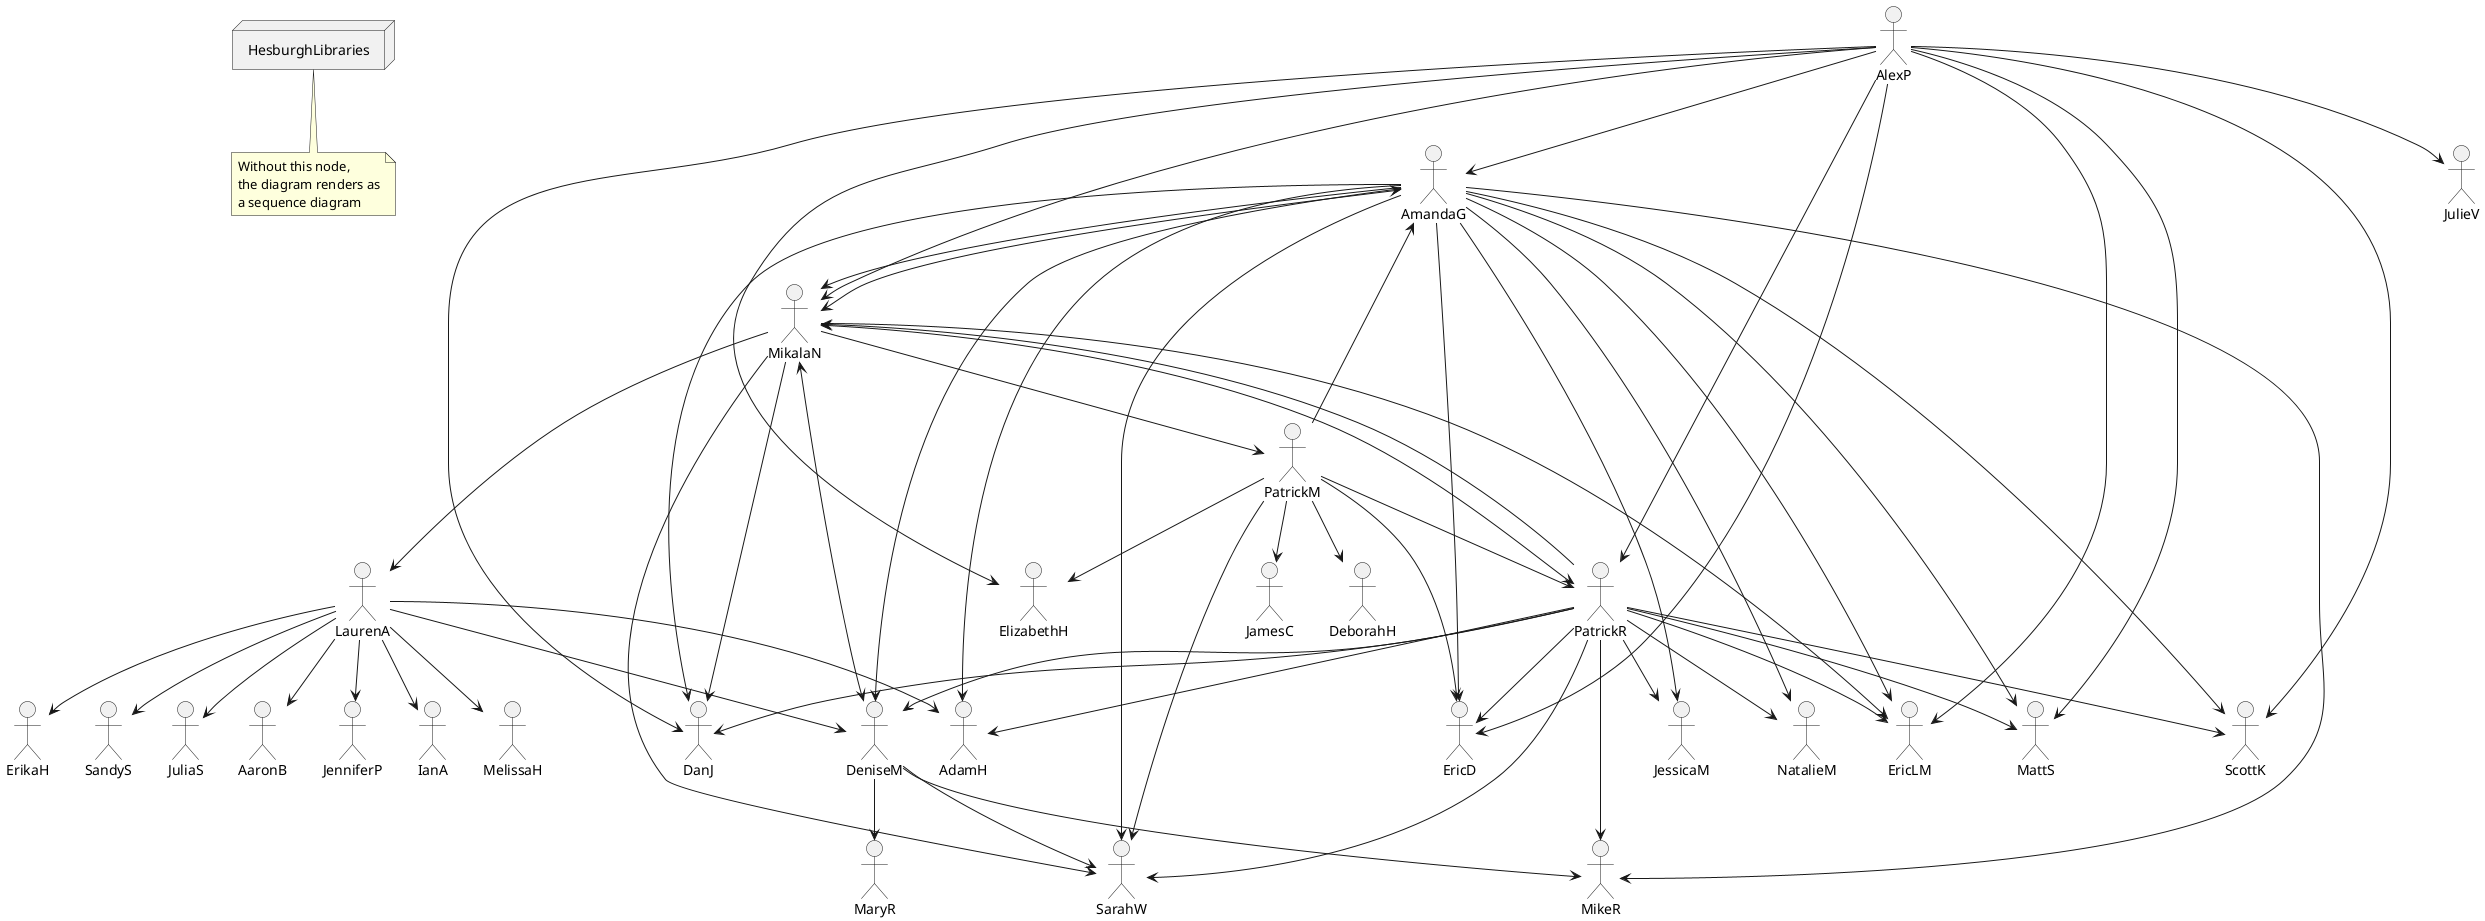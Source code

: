# Render via PlantUML
# Generated via plantuml-preview (https://github.com/peele/plantuml-preview) in Atom
@startuml
node HesburghLibraries
note bottom of HesburghLibraries
  Without this node,
  the diagram renders as
  a sequence diagram
end note

actor AaronB
actor AdamH
actor AlexP
actor AmandaG
actor DanJ
actor DeborahH
actor DeniseM
actor ElizabethH
actor EricD
actor EricLM
actor JamesC
actor JenniferP
actor JulieV
actor IanA
actor LaurenA
actor MelissaH
actor MikalaN
actor PatrickM
actor ErikaH
actor PatrickR
actor SandyS
actor SarahW

AlexP --> AmandaG
AlexP --> DanJ
AlexP --> ElizabethH
AlexP --> EricD
AlexP --> EricLM
AlexP --> JulieV
AlexP --> MattS
AlexP --> MikalaN
AlexP --> PatrickR
AlexP --> ScottK
AmandaG --> AdamH
AmandaG --> DanJ
AmandaG <--> DeniseM
AmandaG --> EricD
AmandaG --> EricLM
AmandaG --> JessicaM
AmandaG --> MattS
AmandaG --> MikalaN
AmandaG --> MikeR
AmandaG --> NatalieM
AmandaG --> SarahW
AmandaG --> ScottK
DeniseM --> MaryR
DeniseM --> MikeR
DeniseM --> SarahW
LaurenA --> AaronB
LaurenA --> AdamH
LaurenA --> DeniseM
LaurenA --> JenniferP
LaurenA --> JuliaS
LaurenA --> ErikaH
LaurenA --> MelissaH
LaurenA --> IanA
LaurenA --> SandyS
MikalaN --> DanJ
MikalaN <--> DeniseM
MikalaN --> EricLM
MikalaN --> LaurenA
MikalaN --> PatrickM
MikalaN --> SarahW
MikalaN <--> AmandaG
MikalaN <--> PatrickR
PatrickM --> AmandaG
PatrickM --> DeborahH
PatrickM --> ElizabethH
PatrickM --> EricD
PatrickM --> JamesC
PatrickM --> PatrickR
PatrickM --> SarahW
PatrickR --> AdamH
PatrickR --> DanJ
PatrickR --> DeniseM
PatrickR --> EricD
PatrickR --> EricLM
PatrickR --> JessicaM
PatrickR --> MattS
PatrickR --> MikalaN
PatrickR --> MikeR
PatrickR --> NatalieM
PatrickR --> SarahW
PatrickR --> ScottK
@enduml
